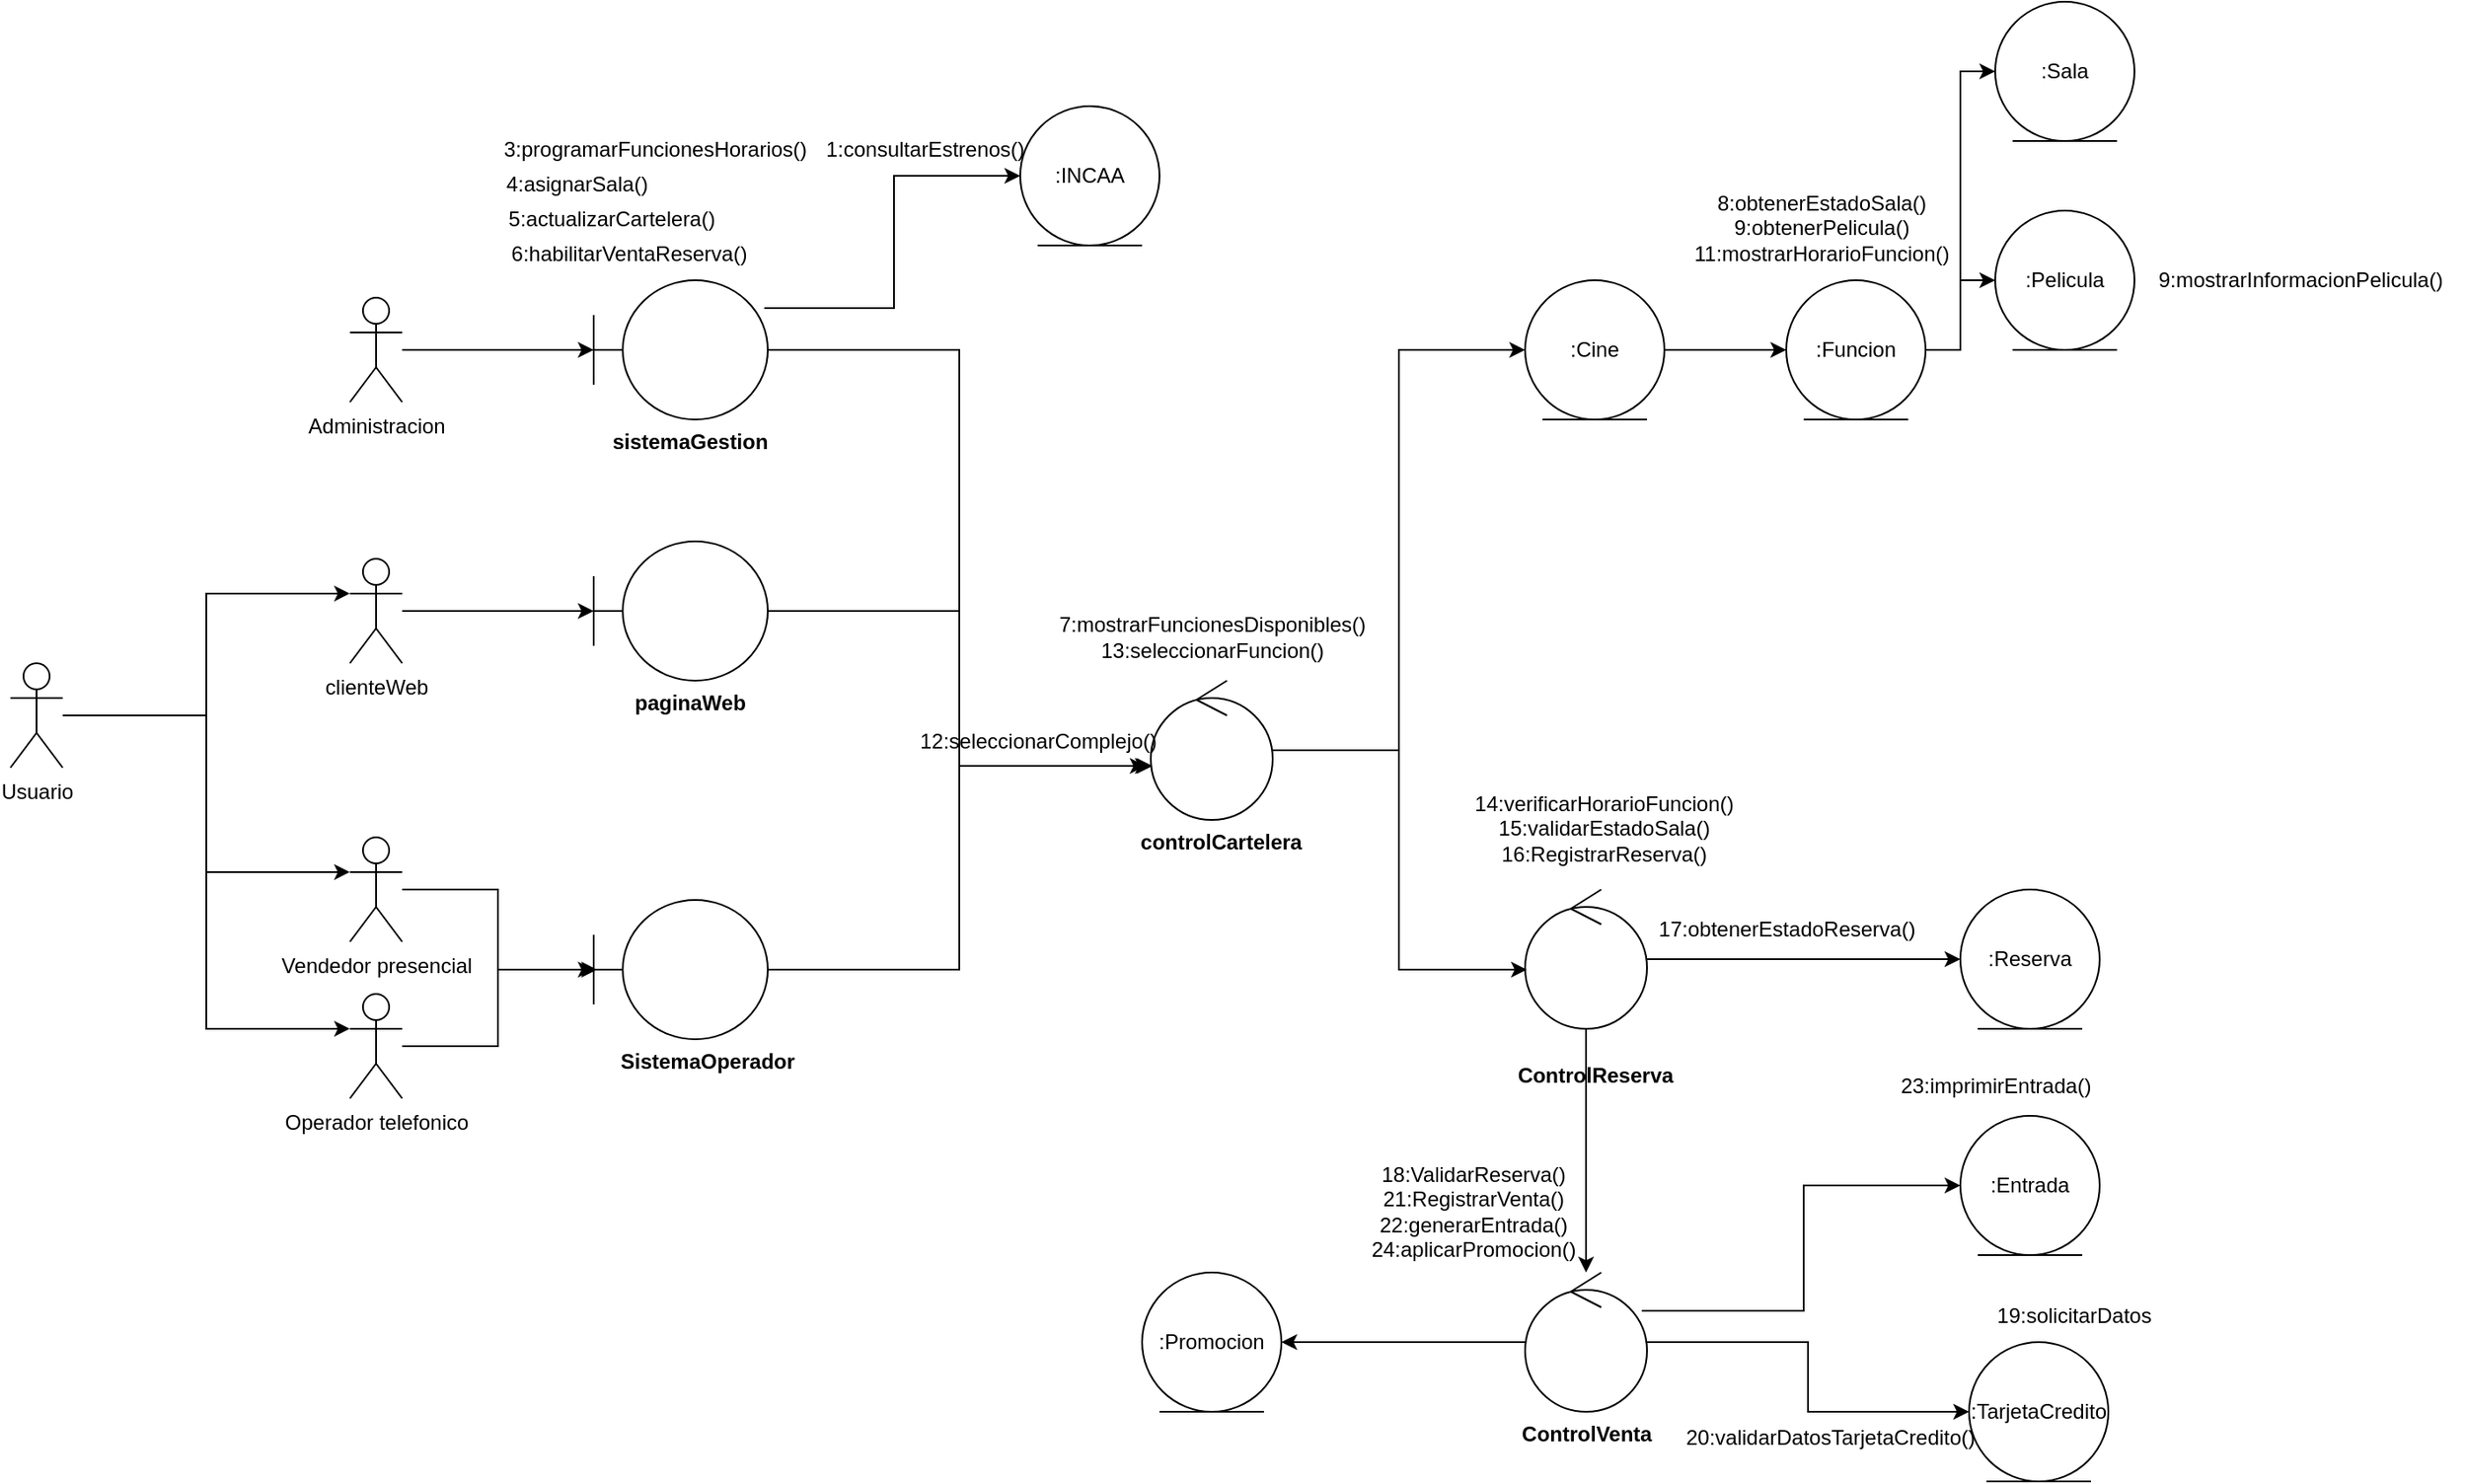 <mxfile version="22.0.4" type="github">
  <diagram name="Page-1" id="e7e014a7-5840-1c2e-5031-d8a46d1fe8dd">
    <mxGraphModel dx="1434" dy="3236" grid="1" gridSize="10" guides="1" tooltips="1" connect="1" arrows="1" fold="1" page="1" pageScale="1" pageWidth="1169" pageHeight="826" background="none" math="0" shadow="0">
      <root>
        <mxCell id="0" />
        <mxCell id="1" parent="0" />
        <mxCell id="nJZ4za5hY67Iaz240Wvi-25" value="Usuario" style="shape=umlActor;verticalLabelPosition=bottom;verticalAlign=top;html=1;" vertex="1" parent="1">
          <mxGeometry x="60" y="-1310" width="30" height="60" as="geometry" />
        </mxCell>
        <mxCell id="nJZ4za5hY67Iaz240Wvi-26" value="Operador telefonico" style="shape=umlActor;verticalLabelPosition=bottom;verticalAlign=top;html=1;" vertex="1" parent="1">
          <mxGeometry x="255" y="-1120" width="30" height="60" as="geometry" />
        </mxCell>
        <mxCell id="nJZ4za5hY67Iaz240Wvi-39" style="edgeStyle=orthogonalEdgeStyle;rounded=0;orthogonalLoop=1;jettySize=auto;html=1;" edge="1" parent="1" source="nJZ4za5hY67Iaz240Wvi-27" target="nJZ4za5hY67Iaz240Wvi-34">
          <mxGeometry relative="1" as="geometry" />
        </mxCell>
        <mxCell id="nJZ4za5hY67Iaz240Wvi-27" value="Vendedor presencial" style="shape=umlActor;verticalLabelPosition=bottom;verticalAlign=top;html=1;" vertex="1" parent="1">
          <mxGeometry x="255" y="-1210" width="30" height="60" as="geometry" />
        </mxCell>
        <mxCell id="nJZ4za5hY67Iaz240Wvi-48" style="edgeStyle=orthogonalEdgeStyle;rounded=0;orthogonalLoop=1;jettySize=auto;html=1;" edge="1" parent="1" source="nJZ4za5hY67Iaz240Wvi-28" target="nJZ4za5hY67Iaz240Wvi-40">
          <mxGeometry relative="1" as="geometry" />
        </mxCell>
        <mxCell id="nJZ4za5hY67Iaz240Wvi-28" value="Administracion" style="shape=umlActor;verticalLabelPosition=bottom;verticalAlign=top;html=1;" vertex="1" parent="1">
          <mxGeometry x="255" y="-1520" width="30" height="60" as="geometry" />
        </mxCell>
        <mxCell id="nJZ4za5hY67Iaz240Wvi-51" style="edgeStyle=orthogonalEdgeStyle;rounded=0;orthogonalLoop=1;jettySize=auto;html=1;" edge="1" parent="1" source="nJZ4za5hY67Iaz240Wvi-31" target="nJZ4za5hY67Iaz240Wvi-42">
          <mxGeometry relative="1" as="geometry" />
        </mxCell>
        <mxCell id="nJZ4za5hY67Iaz240Wvi-31" value="clienteWeb&lt;br&gt;" style="shape=umlActor;verticalLabelPosition=bottom;verticalAlign=top;html=1;" vertex="1" parent="1">
          <mxGeometry x="255" y="-1370" width="30" height="60" as="geometry" />
        </mxCell>
        <mxCell id="nJZ4za5hY67Iaz240Wvi-34" value="" style="shape=umlBoundary;whiteSpace=wrap;html=1;" vertex="1" parent="1">
          <mxGeometry x="395" y="-1174" width="100" height="80" as="geometry" />
        </mxCell>
        <mxCell id="nJZ4za5hY67Iaz240Wvi-35" value="SistemaOperador" style="text;align=center;fontStyle=1;verticalAlign=middle;spacingLeft=3;spacingRight=3;strokeColor=none;rotatable=0;points=[[0,0.5],[1,0.5]];portConstraint=eastwest;html=1;" vertex="1" parent="1">
          <mxGeometry x="420" y="-1094" width="80" height="26" as="geometry" />
        </mxCell>
        <mxCell id="nJZ4za5hY67Iaz240Wvi-36" style="edgeStyle=orthogonalEdgeStyle;rounded=0;orthogonalLoop=1;jettySize=auto;html=1;entryX=0.02;entryY=0.5;entryDx=0;entryDy=0;entryPerimeter=0;" edge="1" parent="1" source="nJZ4za5hY67Iaz240Wvi-26" target="nJZ4za5hY67Iaz240Wvi-34">
          <mxGeometry relative="1" as="geometry" />
        </mxCell>
        <mxCell id="nJZ4za5hY67Iaz240Wvi-68" style="edgeStyle=orthogonalEdgeStyle;rounded=0;orthogonalLoop=1;jettySize=auto;html=1;entryX=0;entryY=0.5;entryDx=0;entryDy=0;exitX=0.98;exitY=0.2;exitDx=0;exitDy=0;exitPerimeter=0;" edge="1" parent="1" source="nJZ4za5hY67Iaz240Wvi-40" target="nJZ4za5hY67Iaz240Wvi-67">
          <mxGeometry relative="1" as="geometry" />
        </mxCell>
        <mxCell id="nJZ4za5hY67Iaz240Wvi-40" value="" style="shape=umlBoundary;whiteSpace=wrap;html=1;" vertex="1" parent="1">
          <mxGeometry x="395" y="-1530" width="100" height="80" as="geometry" />
        </mxCell>
        <mxCell id="nJZ4za5hY67Iaz240Wvi-41" value="sistemaGestion" style="text;align=center;fontStyle=1;verticalAlign=middle;spacingLeft=3;spacingRight=3;strokeColor=none;rotatable=0;points=[[0,0.5],[1,0.5]];portConstraint=eastwest;html=1;" vertex="1" parent="1">
          <mxGeometry x="410" y="-1450" width="80" height="26" as="geometry" />
        </mxCell>
        <mxCell id="nJZ4za5hY67Iaz240Wvi-42" value="" style="shape=umlBoundary;whiteSpace=wrap;html=1;" vertex="1" parent="1">
          <mxGeometry x="395" y="-1380" width="100" height="80" as="geometry" />
        </mxCell>
        <mxCell id="nJZ4za5hY67Iaz240Wvi-43" value="paginaWeb" style="text;align=center;fontStyle=1;verticalAlign=middle;spacingLeft=3;spacingRight=3;strokeColor=none;rotatable=0;points=[[0,0.5],[1,0.5]];portConstraint=eastwest;html=1;" vertex="1" parent="1">
          <mxGeometry x="410" y="-1300" width="80" height="26" as="geometry" />
        </mxCell>
        <mxCell id="nJZ4za5hY67Iaz240Wvi-45" style="edgeStyle=orthogonalEdgeStyle;rounded=0;orthogonalLoop=1;jettySize=auto;html=1;entryX=0;entryY=0.333;entryDx=0;entryDy=0;entryPerimeter=0;" edge="1" parent="1" source="nJZ4za5hY67Iaz240Wvi-25" target="nJZ4za5hY67Iaz240Wvi-31">
          <mxGeometry relative="1" as="geometry" />
        </mxCell>
        <mxCell id="nJZ4za5hY67Iaz240Wvi-46" style="edgeStyle=orthogonalEdgeStyle;rounded=0;orthogonalLoop=1;jettySize=auto;html=1;entryX=0;entryY=0.333;entryDx=0;entryDy=0;entryPerimeter=0;" edge="1" parent="1" source="nJZ4za5hY67Iaz240Wvi-25" target="nJZ4za5hY67Iaz240Wvi-27">
          <mxGeometry relative="1" as="geometry" />
        </mxCell>
        <mxCell id="nJZ4za5hY67Iaz240Wvi-47" style="edgeStyle=orthogonalEdgeStyle;rounded=0;orthogonalLoop=1;jettySize=auto;html=1;entryX=0;entryY=0.333;entryDx=0;entryDy=0;entryPerimeter=0;" edge="1" parent="1" source="nJZ4za5hY67Iaz240Wvi-25" target="nJZ4za5hY67Iaz240Wvi-26">
          <mxGeometry relative="1" as="geometry" />
        </mxCell>
        <mxCell id="nJZ4za5hY67Iaz240Wvi-53" value="" style="ellipse;shape=umlControl;whiteSpace=wrap;html=1;" vertex="1" parent="1">
          <mxGeometry x="715" y="-1300" width="70" height="80" as="geometry" />
        </mxCell>
        <mxCell id="nJZ4za5hY67Iaz240Wvi-54" value="controlCartelera" style="text;align=center;fontStyle=1;verticalAlign=middle;spacingLeft=3;spacingRight=3;strokeColor=none;rotatable=0;points=[[0,0.5],[1,0.5]];portConstraint=eastwest;html=1;" vertex="1" parent="1">
          <mxGeometry x="715" y="-1220" width="80" height="26" as="geometry" />
        </mxCell>
        <mxCell id="nJZ4za5hY67Iaz240Wvi-55" value="12:seleccionarComplejo()" style="text;html=1;align=center;verticalAlign=middle;resizable=0;points=[];autosize=1;strokeColor=none;fillColor=none;" vertex="1" parent="1">
          <mxGeometry x="570" y="-1280" width="160" height="30" as="geometry" />
        </mxCell>
        <mxCell id="nJZ4za5hY67Iaz240Wvi-62" style="edgeStyle=orthogonalEdgeStyle;rounded=0;orthogonalLoop=1;jettySize=auto;html=1;entryX=-0.043;entryY=0.613;entryDx=0;entryDy=0;entryPerimeter=0;" edge="1" parent="1" source="nJZ4za5hY67Iaz240Wvi-42" target="nJZ4za5hY67Iaz240Wvi-53">
          <mxGeometry relative="1" as="geometry" />
        </mxCell>
        <mxCell id="nJZ4za5hY67Iaz240Wvi-65" value="7:mostrarFuncionesDisponibles()&lt;br&gt;13:seleccionarFuncion()" style="text;html=1;align=center;verticalAlign=middle;resizable=0;points=[];autosize=1;strokeColor=none;fillColor=none;" vertex="1" parent="1">
          <mxGeometry x="650" y="-1345" width="200" height="40" as="geometry" />
        </mxCell>
        <mxCell id="nJZ4za5hY67Iaz240Wvi-66" value="1:consultarEstrenos()" style="text;html=1;align=center;verticalAlign=middle;resizable=0;points=[];autosize=1;strokeColor=none;fillColor=none;" vertex="1" parent="1">
          <mxGeometry x="515" y="-1620" width="140" height="30" as="geometry" />
        </mxCell>
        <mxCell id="nJZ4za5hY67Iaz240Wvi-67" value=":INCAA" style="ellipse;shape=umlEntity;whiteSpace=wrap;html=1;" vertex="1" parent="1">
          <mxGeometry x="640" y="-1630" width="80" height="80" as="geometry" />
        </mxCell>
        <mxCell id="nJZ4za5hY67Iaz240Wvi-69" style="edgeStyle=orthogonalEdgeStyle;rounded=0;orthogonalLoop=1;jettySize=auto;html=1;entryX=0.014;entryY=0.613;entryDx=0;entryDy=0;entryPerimeter=0;" edge="1" parent="1" source="nJZ4za5hY67Iaz240Wvi-34" target="nJZ4za5hY67Iaz240Wvi-53">
          <mxGeometry relative="1" as="geometry" />
        </mxCell>
        <mxCell id="nJZ4za5hY67Iaz240Wvi-70" style="edgeStyle=orthogonalEdgeStyle;rounded=0;orthogonalLoop=1;jettySize=auto;html=1;entryX=0;entryY=0.613;entryDx=0;entryDy=0;entryPerimeter=0;" edge="1" parent="1" source="nJZ4za5hY67Iaz240Wvi-40" target="nJZ4za5hY67Iaz240Wvi-53">
          <mxGeometry relative="1" as="geometry" />
        </mxCell>
        <mxCell id="nJZ4za5hY67Iaz240Wvi-72" value="3:programarFuncionesHorarios()" style="text;html=1;align=center;verticalAlign=middle;resizable=0;points=[];autosize=1;strokeColor=none;fillColor=none;" vertex="1" parent="1">
          <mxGeometry x="330" y="-1620" width="200" height="30" as="geometry" />
        </mxCell>
        <mxCell id="nJZ4za5hY67Iaz240Wvi-73" value="4:asignarSala()" style="text;html=1;align=center;verticalAlign=middle;resizable=0;points=[];autosize=1;strokeColor=none;fillColor=none;" vertex="1" parent="1">
          <mxGeometry x="335" y="-1600" width="100" height="30" as="geometry" />
        </mxCell>
        <mxCell id="nJZ4za5hY67Iaz240Wvi-74" value="6:habilitarVentaReserva()" style="text;html=1;align=center;verticalAlign=middle;resizable=0;points=[];autosize=1;strokeColor=none;fillColor=none;" vertex="1" parent="1">
          <mxGeometry x="335" y="-1560" width="160" height="30" as="geometry" />
        </mxCell>
        <mxCell id="nJZ4za5hY67Iaz240Wvi-80" style="edgeStyle=orthogonalEdgeStyle;rounded=0;orthogonalLoop=1;jettySize=auto;html=1;" edge="1" parent="1" source="nJZ4za5hY67Iaz240Wvi-75" target="nJZ4za5hY67Iaz240Wvi-77">
          <mxGeometry relative="1" as="geometry" />
        </mxCell>
        <mxCell id="nJZ4za5hY67Iaz240Wvi-82" style="edgeStyle=orthogonalEdgeStyle;rounded=0;orthogonalLoop=1;jettySize=auto;html=1;entryX=0;entryY=0.5;entryDx=0;entryDy=0;" edge="1" parent="1" source="nJZ4za5hY67Iaz240Wvi-75" target="nJZ4za5hY67Iaz240Wvi-76">
          <mxGeometry relative="1" as="geometry" />
        </mxCell>
        <mxCell id="nJZ4za5hY67Iaz240Wvi-75" value=":Funcion" style="ellipse;shape=umlEntity;whiteSpace=wrap;html=1;" vertex="1" parent="1">
          <mxGeometry x="1080" y="-1530" width="80" height="80" as="geometry" />
        </mxCell>
        <mxCell id="nJZ4za5hY67Iaz240Wvi-76" value=":Sala" style="ellipse;shape=umlEntity;whiteSpace=wrap;html=1;" vertex="1" parent="1">
          <mxGeometry x="1200" y="-1690" width="80" height="80" as="geometry" />
        </mxCell>
        <mxCell id="nJZ4za5hY67Iaz240Wvi-77" value=":Pelicula" style="ellipse;shape=umlEntity;whiteSpace=wrap;html=1;" vertex="1" parent="1">
          <mxGeometry x="1200" y="-1570" width="80" height="80" as="geometry" />
        </mxCell>
        <mxCell id="nJZ4za5hY67Iaz240Wvi-84" style="edgeStyle=orthogonalEdgeStyle;rounded=0;orthogonalLoop=1;jettySize=auto;html=1;entryX=0;entryY=0.5;entryDx=0;entryDy=0;" edge="1" parent="1" source="nJZ4za5hY67Iaz240Wvi-53" target="nJZ4za5hY67Iaz240Wvi-96">
          <mxGeometry relative="1" as="geometry" />
        </mxCell>
        <mxCell id="nJZ4za5hY67Iaz240Wvi-85" value="8:obtenerEstadoSala()&lt;br&gt;9:obtenerPelicula()&lt;br&gt;11:mostrarHorarioFuncion()" style="text;html=1;align=center;verticalAlign=middle;resizable=0;points=[];autosize=1;strokeColor=none;fillColor=none;" vertex="1" parent="1">
          <mxGeometry x="1015" y="-1590" width="170" height="60" as="geometry" />
        </mxCell>
        <mxCell id="nJZ4za5hY67Iaz240Wvi-86" value="9:mostrarInformacionPelicula()" style="text;html=1;align=center;verticalAlign=middle;resizable=0;points=[];autosize=1;strokeColor=none;fillColor=none;" vertex="1" parent="1">
          <mxGeometry x="1280" y="-1545" width="190" height="30" as="geometry" />
        </mxCell>
        <mxCell id="nJZ4za5hY67Iaz240Wvi-104" style="edgeStyle=orthogonalEdgeStyle;rounded=0;orthogonalLoop=1;jettySize=auto;html=1;entryX=0;entryY=0.5;entryDx=0;entryDy=0;" edge="1" parent="1" source="nJZ4za5hY67Iaz240Wvi-87" target="nJZ4za5hY67Iaz240Wvi-103">
          <mxGeometry relative="1" as="geometry" />
        </mxCell>
        <mxCell id="nJZ4za5hY67Iaz240Wvi-107" style="edgeStyle=orthogonalEdgeStyle;rounded=0;orthogonalLoop=1;jettySize=auto;html=1;entryX=0;entryY=0.5;entryDx=0;entryDy=0;exitX=0.957;exitY=0.275;exitDx=0;exitDy=0;exitPerimeter=0;" edge="1" parent="1" source="nJZ4za5hY67Iaz240Wvi-87" target="nJZ4za5hY67Iaz240Wvi-100">
          <mxGeometry relative="1" as="geometry" />
        </mxCell>
        <mxCell id="nJZ4za5hY67Iaz240Wvi-110" style="edgeStyle=orthogonalEdgeStyle;rounded=0;orthogonalLoop=1;jettySize=auto;html=1;entryX=1;entryY=0.5;entryDx=0;entryDy=0;" edge="1" parent="1" source="nJZ4za5hY67Iaz240Wvi-87" target="nJZ4za5hY67Iaz240Wvi-109">
          <mxGeometry relative="1" as="geometry" />
        </mxCell>
        <mxCell id="nJZ4za5hY67Iaz240Wvi-87" value="" style="ellipse;shape=umlControl;whiteSpace=wrap;html=1;" vertex="1" parent="1">
          <mxGeometry x="930" y="-960" width="70" height="80" as="geometry" />
        </mxCell>
        <mxCell id="nJZ4za5hY67Iaz240Wvi-98" style="edgeStyle=orthogonalEdgeStyle;rounded=0;orthogonalLoop=1;jettySize=auto;html=1;entryX=0;entryY=0.5;entryDx=0;entryDy=0;" edge="1" parent="1" source="nJZ4za5hY67Iaz240Wvi-88" target="nJZ4za5hY67Iaz240Wvi-95">
          <mxGeometry relative="1" as="geometry" />
        </mxCell>
        <mxCell id="nJZ4za5hY67Iaz240Wvi-101" style="edgeStyle=orthogonalEdgeStyle;rounded=0;orthogonalLoop=1;jettySize=auto;html=1;" edge="1" parent="1" source="nJZ4za5hY67Iaz240Wvi-88" target="nJZ4za5hY67Iaz240Wvi-87">
          <mxGeometry relative="1" as="geometry" />
        </mxCell>
        <mxCell id="nJZ4za5hY67Iaz240Wvi-88" value="" style="ellipse;shape=umlControl;whiteSpace=wrap;html=1;" vertex="1" parent="1">
          <mxGeometry x="930" y="-1180" width="70" height="80" as="geometry" />
        </mxCell>
        <mxCell id="nJZ4za5hY67Iaz240Wvi-89" value="ControlVenta" style="text;align=center;fontStyle=1;verticalAlign=middle;spacingLeft=3;spacingRight=3;strokeColor=none;rotatable=0;points=[[0,0.5],[1,0.5]];portConstraint=eastwest;html=1;" vertex="1" parent="1">
          <mxGeometry x="925" y="-880" width="80" height="26" as="geometry" />
        </mxCell>
        <mxCell id="nJZ4za5hY67Iaz240Wvi-90" value="ControlReserva" style="text;align=center;fontStyle=1;verticalAlign=middle;spacingLeft=3;spacingRight=3;strokeColor=none;rotatable=0;points=[[0,0.5],[1,0.5]];portConstraint=eastwest;html=1;" vertex="1" parent="1">
          <mxGeometry x="930" y="-1086" width="80" height="26" as="geometry" />
        </mxCell>
        <mxCell id="nJZ4za5hY67Iaz240Wvi-91" value="5:actualizarCartelera()" style="text;html=1;align=center;verticalAlign=middle;resizable=0;points=[];autosize=1;strokeColor=none;fillColor=none;" vertex="1" parent="1">
          <mxGeometry x="335" y="-1580" width="140" height="30" as="geometry" />
        </mxCell>
        <mxCell id="nJZ4za5hY67Iaz240Wvi-93" style="edgeStyle=orthogonalEdgeStyle;rounded=0;orthogonalLoop=1;jettySize=auto;html=1;entryX=0.014;entryY=0.575;entryDx=0;entryDy=0;entryPerimeter=0;" edge="1" parent="1" source="nJZ4za5hY67Iaz240Wvi-53" target="nJZ4za5hY67Iaz240Wvi-88">
          <mxGeometry relative="1" as="geometry" />
        </mxCell>
        <mxCell id="nJZ4za5hY67Iaz240Wvi-94" value="14:verificarHorarioFuncion()&lt;br&gt;15:validarEstadoSala()&lt;br&gt;16:RegistrarReserva()&lt;br&gt;" style="text;html=1;align=center;verticalAlign=middle;resizable=0;points=[];autosize=1;strokeColor=none;fillColor=none;" vertex="1" parent="1">
          <mxGeometry x="890" y="-1245" width="170" height="60" as="geometry" />
        </mxCell>
        <mxCell id="nJZ4za5hY67Iaz240Wvi-95" value=":Reserva" style="ellipse;shape=umlEntity;whiteSpace=wrap;html=1;" vertex="1" parent="1">
          <mxGeometry x="1180" y="-1180" width="80" height="80" as="geometry" />
        </mxCell>
        <mxCell id="nJZ4za5hY67Iaz240Wvi-97" style="edgeStyle=orthogonalEdgeStyle;rounded=0;orthogonalLoop=1;jettySize=auto;html=1;entryX=0;entryY=0.5;entryDx=0;entryDy=0;" edge="1" parent="1" source="nJZ4za5hY67Iaz240Wvi-96" target="nJZ4za5hY67Iaz240Wvi-75">
          <mxGeometry relative="1" as="geometry" />
        </mxCell>
        <mxCell id="nJZ4za5hY67Iaz240Wvi-96" value=":Cine" style="ellipse;shape=umlEntity;whiteSpace=wrap;html=1;" vertex="1" parent="1">
          <mxGeometry x="930" y="-1530" width="80" height="80" as="geometry" />
        </mxCell>
        <mxCell id="nJZ4za5hY67Iaz240Wvi-99" value="17:obtenerEstadoReserva()" style="text;html=1;align=center;verticalAlign=middle;resizable=0;points=[];autosize=1;strokeColor=none;fillColor=none;" vertex="1" parent="1">
          <mxGeometry x="995" y="-1172" width="170" height="30" as="geometry" />
        </mxCell>
        <mxCell id="nJZ4za5hY67Iaz240Wvi-100" value=":Entrada" style="ellipse;shape=umlEntity;whiteSpace=wrap;html=1;" vertex="1" parent="1">
          <mxGeometry x="1180" y="-1050" width="80" height="80" as="geometry" />
        </mxCell>
        <mxCell id="nJZ4za5hY67Iaz240Wvi-102" value="18:ValidarReserva()&lt;br&gt;21:RegistrarVenta()&lt;br&gt;22:generarEntrada()&lt;br&gt;24:aplicarPromocion()" style="text;html=1;align=center;verticalAlign=middle;resizable=0;points=[];autosize=1;strokeColor=none;fillColor=none;" vertex="1" parent="1">
          <mxGeometry x="830" y="-1030" width="140" height="70" as="geometry" />
        </mxCell>
        <mxCell id="nJZ4za5hY67Iaz240Wvi-103" value=":TarjetaCredito" style="ellipse;shape=umlEntity;whiteSpace=wrap;html=1;" vertex="1" parent="1">
          <mxGeometry x="1185" y="-920" width="80" height="80" as="geometry" />
        </mxCell>
        <mxCell id="nJZ4za5hY67Iaz240Wvi-105" value="20:validarDatosTarjetaCredito()" style="text;html=1;align=center;verticalAlign=middle;resizable=0;points=[];autosize=1;strokeColor=none;fillColor=none;" vertex="1" parent="1">
          <mxGeometry x="1010" y="-880" width="190" height="30" as="geometry" />
        </mxCell>
        <mxCell id="nJZ4za5hY67Iaz240Wvi-106" value="19:solicitarDatos" style="text;html=1;align=center;verticalAlign=middle;resizable=0;points=[];autosize=1;strokeColor=none;fillColor=none;" vertex="1" parent="1">
          <mxGeometry x="1190" y="-950" width="110" height="30" as="geometry" />
        </mxCell>
        <mxCell id="nJZ4za5hY67Iaz240Wvi-108" value="23:imprimirEntrada()" style="text;html=1;align=center;verticalAlign=middle;resizable=0;points=[];autosize=1;strokeColor=none;fillColor=none;" vertex="1" parent="1">
          <mxGeometry x="1135" y="-1082" width="130" height="30" as="geometry" />
        </mxCell>
        <mxCell id="nJZ4za5hY67Iaz240Wvi-109" value=":Promocion" style="ellipse;shape=umlEntity;whiteSpace=wrap;html=1;" vertex="1" parent="1">
          <mxGeometry x="710" y="-960" width="80" height="80" as="geometry" />
        </mxCell>
      </root>
    </mxGraphModel>
  </diagram>
</mxfile>
